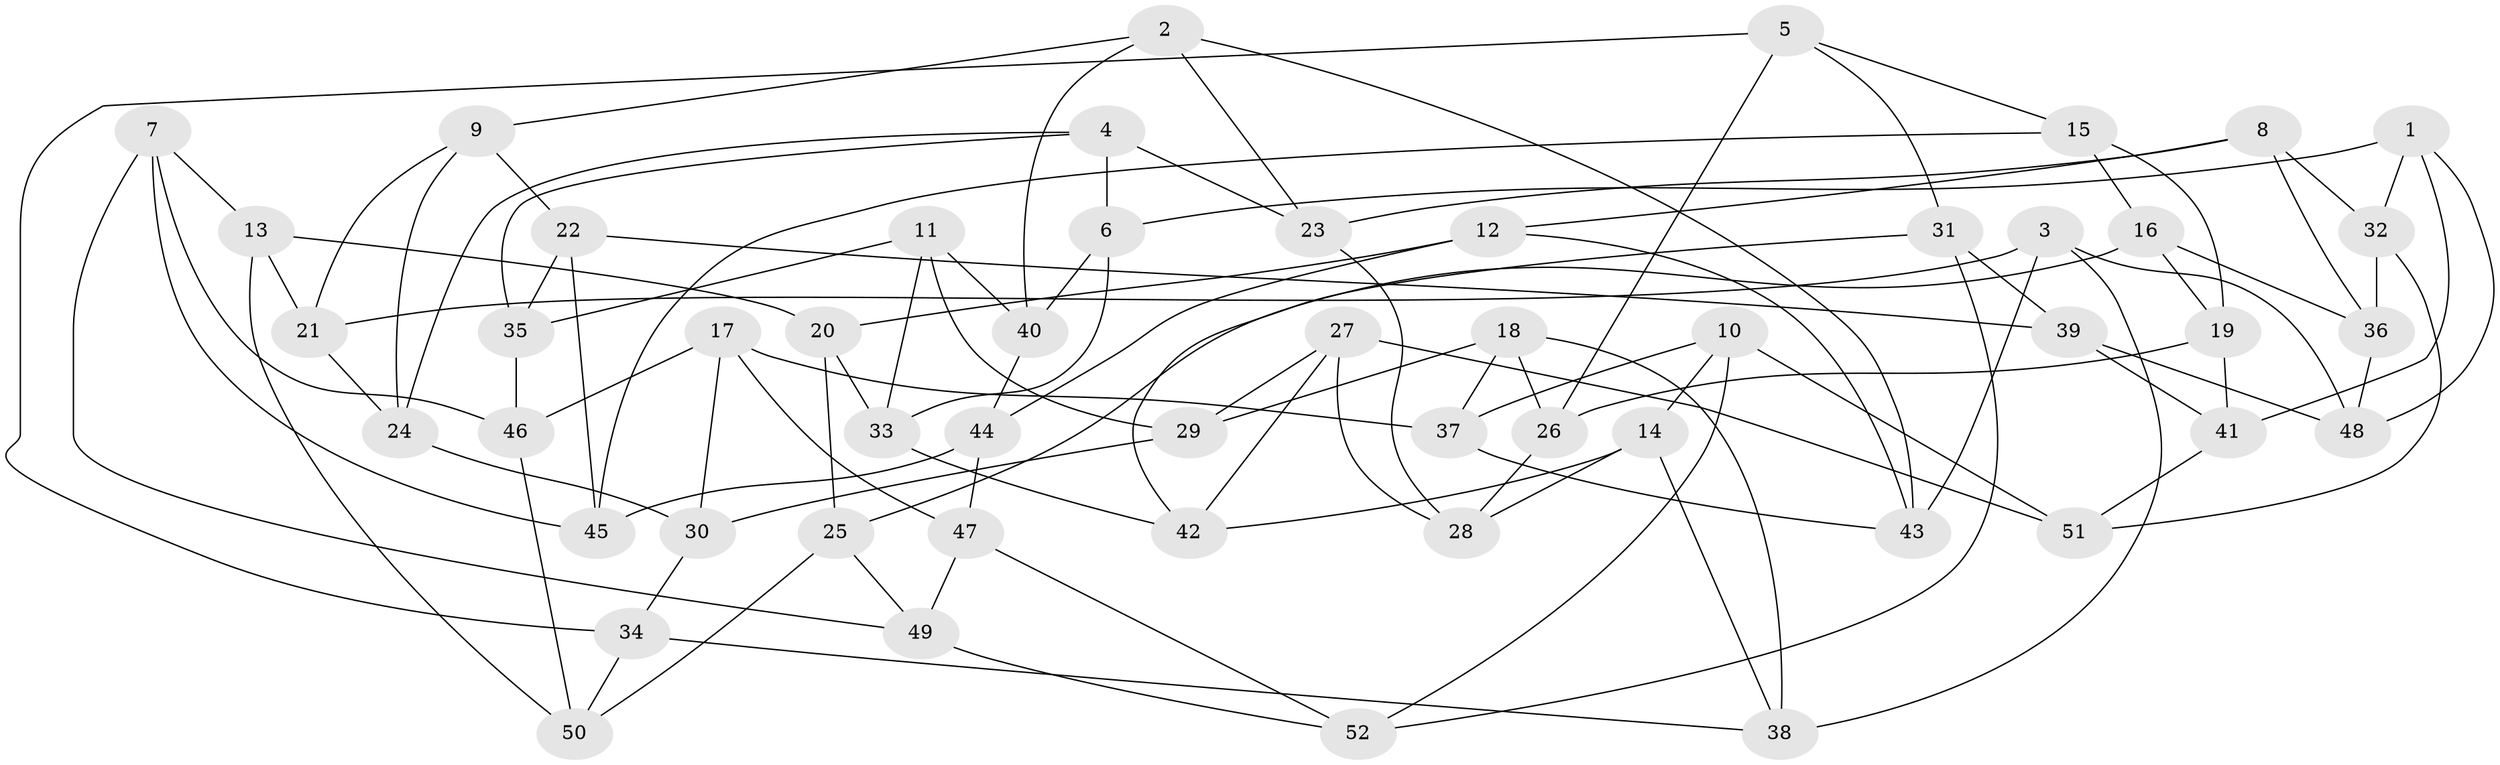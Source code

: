 // Generated by graph-tools (version 1.1) at 2025/50/03/09/25 03:50:47]
// undirected, 52 vertices, 104 edges
graph export_dot {
graph [start="1"]
  node [color=gray90,style=filled];
  1;
  2;
  3;
  4;
  5;
  6;
  7;
  8;
  9;
  10;
  11;
  12;
  13;
  14;
  15;
  16;
  17;
  18;
  19;
  20;
  21;
  22;
  23;
  24;
  25;
  26;
  27;
  28;
  29;
  30;
  31;
  32;
  33;
  34;
  35;
  36;
  37;
  38;
  39;
  40;
  41;
  42;
  43;
  44;
  45;
  46;
  47;
  48;
  49;
  50;
  51;
  52;
  1 -- 6;
  1 -- 41;
  1 -- 32;
  1 -- 48;
  2 -- 23;
  2 -- 43;
  2 -- 9;
  2 -- 40;
  3 -- 21;
  3 -- 43;
  3 -- 38;
  3 -- 48;
  4 -- 35;
  4 -- 23;
  4 -- 6;
  4 -- 24;
  5 -- 31;
  5 -- 26;
  5 -- 15;
  5 -- 34;
  6 -- 40;
  6 -- 33;
  7 -- 46;
  7 -- 13;
  7 -- 49;
  7 -- 45;
  8 -- 12;
  8 -- 36;
  8 -- 32;
  8 -- 23;
  9 -- 21;
  9 -- 22;
  9 -- 24;
  10 -- 14;
  10 -- 52;
  10 -- 37;
  10 -- 51;
  11 -- 33;
  11 -- 29;
  11 -- 35;
  11 -- 40;
  12 -- 44;
  12 -- 20;
  12 -- 43;
  13 -- 20;
  13 -- 50;
  13 -- 21;
  14 -- 42;
  14 -- 38;
  14 -- 28;
  15 -- 16;
  15 -- 19;
  15 -- 45;
  16 -- 19;
  16 -- 36;
  16 -- 25;
  17 -- 47;
  17 -- 37;
  17 -- 30;
  17 -- 46;
  18 -- 29;
  18 -- 26;
  18 -- 38;
  18 -- 37;
  19 -- 41;
  19 -- 26;
  20 -- 25;
  20 -- 33;
  21 -- 24;
  22 -- 45;
  22 -- 39;
  22 -- 35;
  23 -- 28;
  24 -- 30;
  25 -- 49;
  25 -- 50;
  26 -- 28;
  27 -- 29;
  27 -- 51;
  27 -- 42;
  27 -- 28;
  29 -- 30;
  30 -- 34;
  31 -- 52;
  31 -- 42;
  31 -- 39;
  32 -- 36;
  32 -- 51;
  33 -- 42;
  34 -- 38;
  34 -- 50;
  35 -- 46;
  36 -- 48;
  37 -- 43;
  39 -- 48;
  39 -- 41;
  40 -- 44;
  41 -- 51;
  44 -- 47;
  44 -- 45;
  46 -- 50;
  47 -- 52;
  47 -- 49;
  49 -- 52;
}
